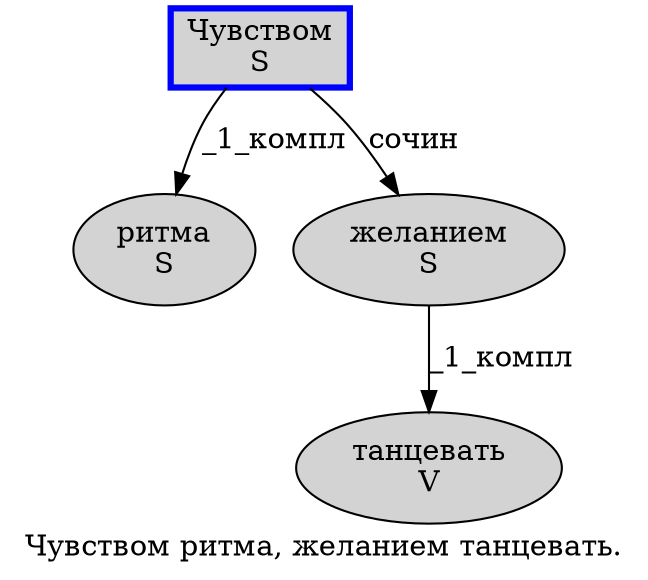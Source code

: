 digraph SENTENCE_72 {
	graph [label="Чувством ритма, желанием танцевать."]
	node [style=filled]
		0 [label="Чувством
S" color=blue fillcolor=lightgray penwidth=3 shape=box]
		1 [label="ритма
S" color="" fillcolor=lightgray penwidth=1 shape=ellipse]
		3 [label="желанием
S" color="" fillcolor=lightgray penwidth=1 shape=ellipse]
		4 [label="танцевать
V" color="" fillcolor=lightgray penwidth=1 shape=ellipse]
			0 -> 1 [label="_1_компл"]
			0 -> 3 [label="сочин"]
			3 -> 4 [label="_1_компл"]
}